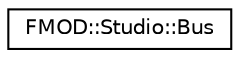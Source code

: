 digraph "Graphical Class Hierarchy"
{
  edge [fontname="Helvetica",fontsize="10",labelfontname="Helvetica",labelfontsize="10"];
  node [fontname="Helvetica",fontsize="10",shape=record];
  rankdir="LR";
  Node1 [label="FMOD::Studio::Bus",height=0.2,width=0.4,color="black", fillcolor="white", style="filled",URL="$class_f_m_o_d_1_1_studio_1_1_bus.html"];
}
